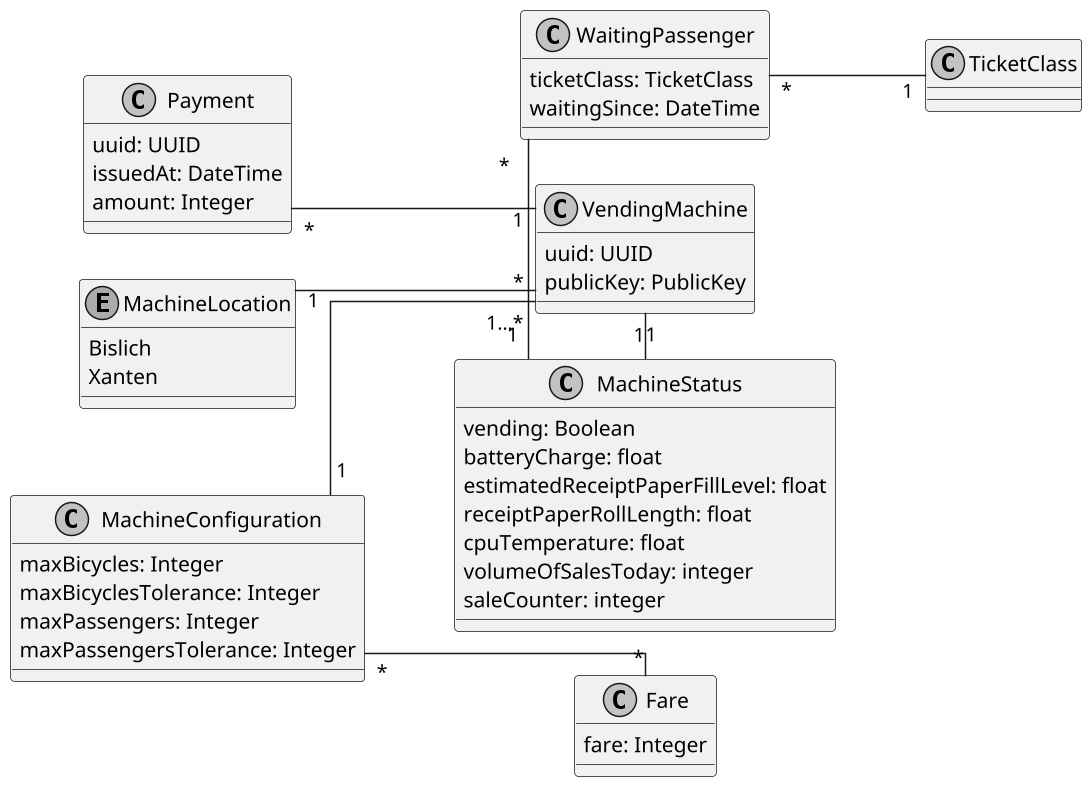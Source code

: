 @startuml
skinparam linetype ortho
left to right direction
skinparam nodesep 30
'title: FerryTix Class Diagram
skinparam monochrome true
scale 1.5

class Payment {
    'issuedBy: Union<null, VendingMachine>
    uuid: UUID
    issuedAt: DateTime
    amount: Integer
    'details: PaymentDetails
    'method: PaymentMethod
}

Payment "*" -- "1" VendingMachine

' TicketSale "1" -- "1" Payment

class MachineConfiguration {
    'forMachine: VendingMachine
    maxBicycles: Integer
    maxBicyclesTolerance: Integer
    maxPassengers: Integer
    maxPassengersTolerance: Integer
    'fares: [Fare]
}

MachineConfiguration "1" -- "1…*" VendingMachine
MachineConfiguration "*" -- "*" Fare

class Fare {
    ' ticketClass: TicketClass
    fare: Integer
}

enum MachineLocation {
    Bislich
    Xanten
}

class VendingMachine {
    uuid: UUID
    publicKey: PublicKey
    'location: MachineLocation
}

MachineLocation "1" -- "*" VendingMachine

class MachineStatus {
    vending: Boolean
    ' waiting: [WaitingPassenger]
    batteryCharge: float
    estimatedReceiptPaperFillLevel: float
    receiptPaperRollLength: float
    cpuTemperature: float
    'ticketsSoldToday:
    volumeOfSalesToday: integer
    saleCounter: integer
}

WaitingPassenger "*" - "1" MachineStatus

class WaitingPassenger {
    ticketClass: TicketClass
    waitingSince: DateTime
}

WaitingPassenger "*" -- "1" TicketClass

VendingMachine "1" - "1" MachineStatus

@enduml